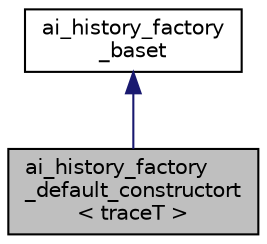 digraph "ai_history_factory_default_constructort&lt; traceT &gt;"
{
 // LATEX_PDF_SIZE
  bgcolor="transparent";
  edge [fontname="Helvetica",fontsize="10",labelfontname="Helvetica",labelfontsize="10"];
  node [fontname="Helvetica",fontsize="10",shape=record];
  Node1 [label="ai_history_factory\l_default_constructort\l\< traceT \>",height=0.2,width=0.4,color="black", fillcolor="grey75", style="filled", fontcolor="black",tooltip="An easy factory implementation for histories that don't need parameters."];
  Node2 -> Node1 [dir="back",color="midnightblue",fontsize="10",style="solid",fontname="Helvetica"];
  Node2 [label="ai_history_factory\l_baset",height=0.2,width=0.4,color="black",URL="$classai__history__factory__baset.html",tooltip="As more detailed histories can get complex (for example, nested loops or deep, mutually recursive cal..."];
}
